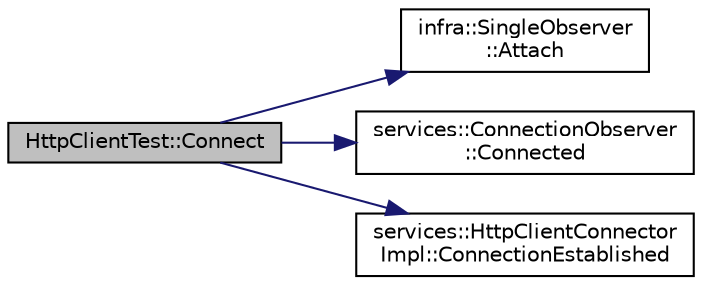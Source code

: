 digraph "HttpClientTest::Connect"
{
 // INTERACTIVE_SVG=YES
  edge [fontname="Helvetica",fontsize="10",labelfontname="Helvetica",labelfontsize="10"];
  node [fontname="Helvetica",fontsize="10",shape=record];
  rankdir="LR";
  Node7 [label="HttpClientTest::Connect",height=0.2,width=0.4,color="black", fillcolor="grey75", style="filled", fontcolor="black"];
  Node7 -> Node8 [color="midnightblue",fontsize="10",style="solid",fontname="Helvetica"];
  Node8 [label="infra::SingleObserver\l::Attach",height=0.2,width=0.4,color="black", fillcolor="white", style="filled",URL="$dc/d4c/classinfra_1_1_single_observer.html#a7691ac8d2aa56fb17be6a73d1b47e9b5"];
  Node7 -> Node9 [color="midnightblue",fontsize="10",style="solid",fontname="Helvetica"];
  Node9 [label="services::ConnectionObserver\l::Connected",height=0.2,width=0.4,color="black", fillcolor="white", style="filled",URL="$dc/de5/classservices_1_1_connection_observer.html#a0d525f5750b4f4d86d8b3b92915491f9"];
  Node7 -> Node10 [color="midnightblue",fontsize="10",style="solid",fontname="Helvetica"];
  Node10 [label="services::HttpClientConnector\lImpl::ConnectionEstablished",height=0.2,width=0.4,color="black", fillcolor="white", style="filled",URL="$d6/dd2/classservices_1_1_http_client_connector_impl.html#aa905d48d98d1e333514bfa5a2528aa77"];
}
